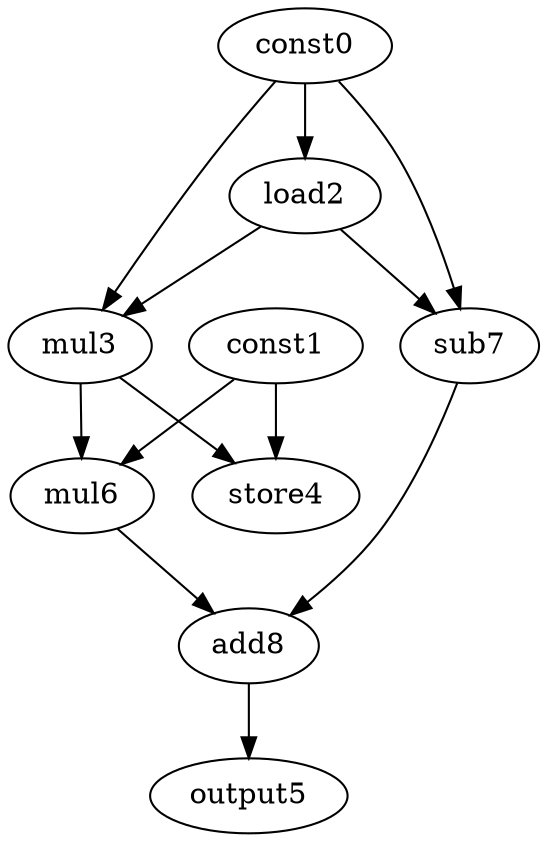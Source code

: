 digraph G { 
const0[opcode=const]; 
const1[opcode=const]; 
load2[opcode=load]; 
mul3[opcode=mul]; 
store4[opcode=store]; 
output5[opcode=output]; 
mul6[opcode=mul]; 
sub7[opcode=sub]; 
add8[opcode=add]; 
const0->load2[operand=0];
const0->mul3[operand=0];
load2->mul3[operand=1];
const0->sub7[operand=0];
load2->sub7[operand=1];
const1->store4[operand=0];
mul3->store4[operand=1];
const1->mul6[operand=0];
mul3->mul6[operand=1];
mul6->add8[operand=0];
sub7->add8[operand=1];
add8->output5[operand=0];
}

